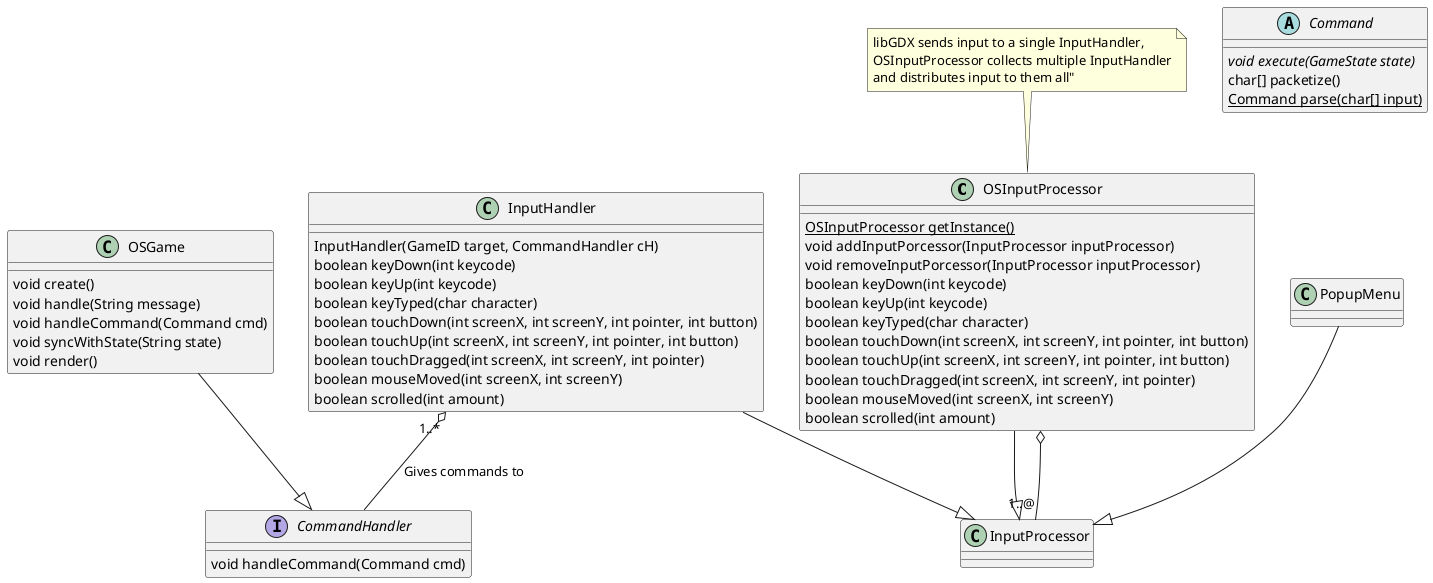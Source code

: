 @startuml
class OSInputProcessor{
    {static} OSInputProcessor getInstance()
    void addInputPorcessor(InputProcessor inputProcessor)
    void removeInputPorcessor(InputProcessor inputProcessor)
    boolean keyDown(int keycode)
    boolean keyUp(int keycode)
    boolean keyTyped(char character)
    boolean touchDown(int screenX, int screenY, int pointer, int button)
    boolean touchUp(int screenX, int screenY, int pointer, int button)
    boolean touchDragged(int screenX, int screenY, int pointer)
    boolean mouseMoved(int screenX, int screenY)
    boolean scrolled(int amount)
}
class InputHandler{
    InputHandler(GameID target, CommandHandler cH)
    boolean keyDown(int keycode)
    boolean keyUp(int keycode)
    boolean keyTyped(char character)
    boolean touchDown(int screenX, int screenY, int pointer, int button)
    boolean touchUp(int screenX, int screenY, int pointer, int button)
    boolean touchDragged(int screenX, int screenY, int pointer)
    boolean mouseMoved(int screenX, int screenY)
    boolean scrolled(int amount)
}
interface CommandHandler {
    void handleCommand(Command cmd)
}
abstract class Command {
    {abstract} void execute(GameState state)
    char[] packetize()
    {static} Command parse(char[] input)
}
class OSGame{
    void create()
            void handle(String message)
    void handleCommand(Command cmd)
    void syncWithState(String state)
    void render()
}

OSGame --|> CommandHandler
InputHandler --|> InputProcessor
OSInputProcessor --|> InputProcessor
OSInputProcessor o-- "1..@" InputProcessor
PopupMenu --|> InputProcessor
InputHandler "1..*" o-- CommandHandler : "Gives commands to"

note top of OSInputProcessor
    libGDX sends input to a single InputHandler,
    OSInputProcessor collects multiple InputHandler
    and distributes input to them all"
end note

@enduml
